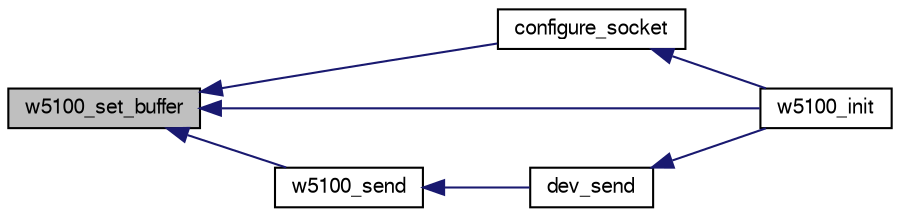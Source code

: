digraph "w5100_set_buffer"
{
  edge [fontname="FreeSans",fontsize="10",labelfontname="FreeSans",labelfontsize="10"];
  node [fontname="FreeSans",fontsize="10",shape=record];
  rankdir="LR";
  Node1 [label="w5100_set_buffer",height=0.2,width=0.4,color="black", fillcolor="grey75", style="filled", fontcolor="black"];
  Node1 -> Node2 [dir="back",color="midnightblue",fontsize="10",style="solid",fontname="FreeSans"];
  Node2 [label="configure_socket",height=0.2,width=0.4,color="black", fillcolor="white", style="filled",URL="$w5100_8c.html#ad88334d2cf04bfaad89b0f8a4c5239a4"];
  Node2 -> Node3 [dir="back",color="midnightblue",fontsize="10",style="solid",fontname="FreeSans"];
  Node3 [label="w5100_init",height=0.2,width=0.4,color="black", fillcolor="white", style="filled",URL="$w5100_8h.html#a3a4ec6731e43710788d3e51f7749259c"];
  Node1 -> Node3 [dir="back",color="midnightblue",fontsize="10",style="solid",fontname="FreeSans"];
  Node1 -> Node4 [dir="back",color="midnightblue",fontsize="10",style="solid",fontname="FreeSans"];
  Node4 [label="w5100_send",height=0.2,width=0.4,color="black", fillcolor="white", style="filled",URL="$w5100_8h.html#a53e5379a5746a3b67460fe3afc1983cc"];
  Node4 -> Node5 [dir="back",color="midnightblue",fontsize="10",style="solid",fontname="FreeSans"];
  Node5 [label="dev_send",height=0.2,width=0.4,color="black", fillcolor="white", style="filled",URL="$w5100_8c.html#ae0220ed6f4f83a3e5468912071278434"];
  Node5 -> Node3 [dir="back",color="midnightblue",fontsize="10",style="solid",fontname="FreeSans"];
}
